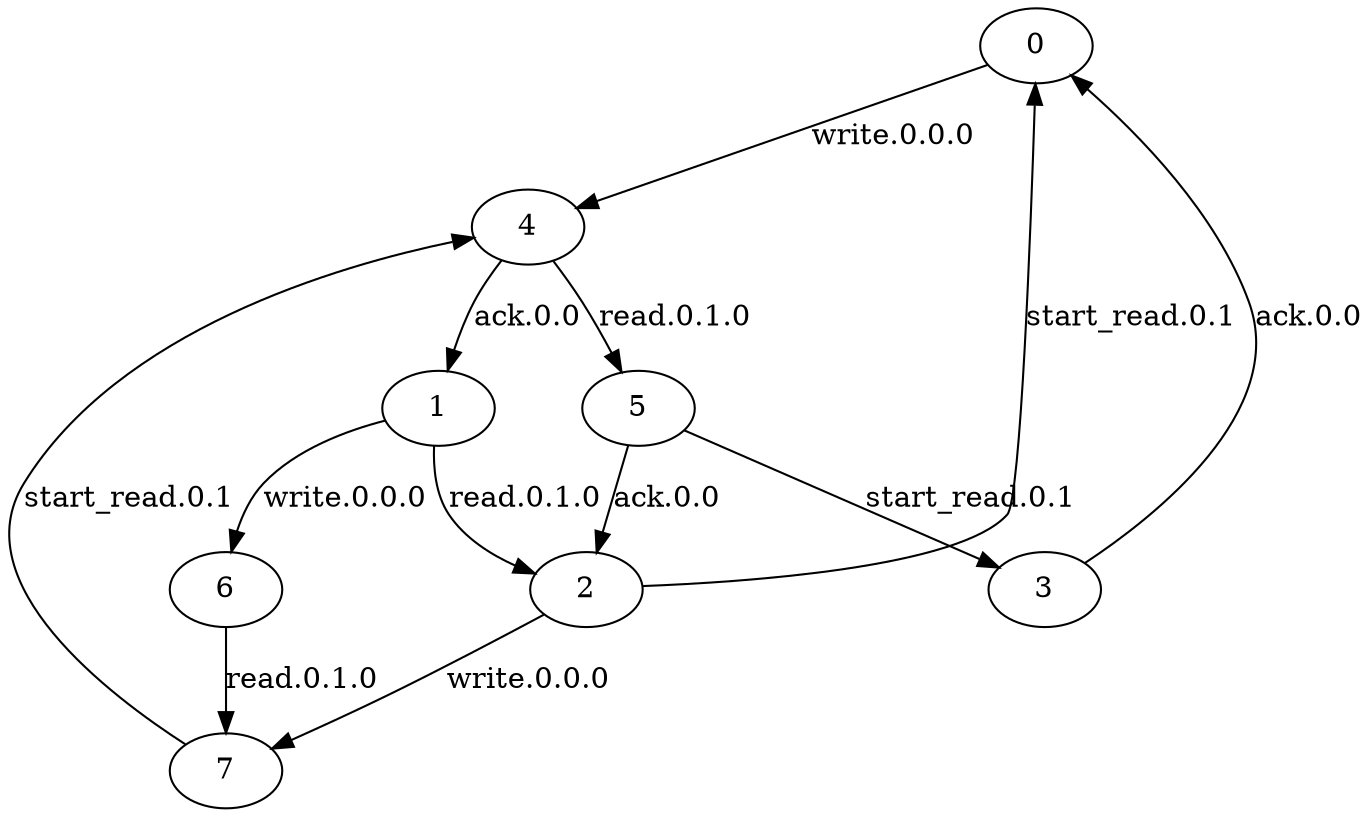 digraph G {
  0 -> 4 [ label="write.0.0.0" ];
  1 -> 6 [ label="write.0.0.0" ];
  1 -> 2 [ label="read.0.1.0" ];
  2 -> 7 [ label="write.0.0.0" ];
  2 -> 0 [ label="start_read.0.1" ];
  3 -> 0 [ label="ack.0.0" ];
  4 -> 1 [ label="ack.0.0" ];
  4 -> 5 [ label="read.0.1.0" ];
  5 -> 2 [ label="ack.0.0" ];
  5 -> 3 [ label="start_read.0.1" ];
  6 -> 7 [ label="read.0.1.0" ];
  7 -> 4 [ label="start_read.0.1" ];
}
